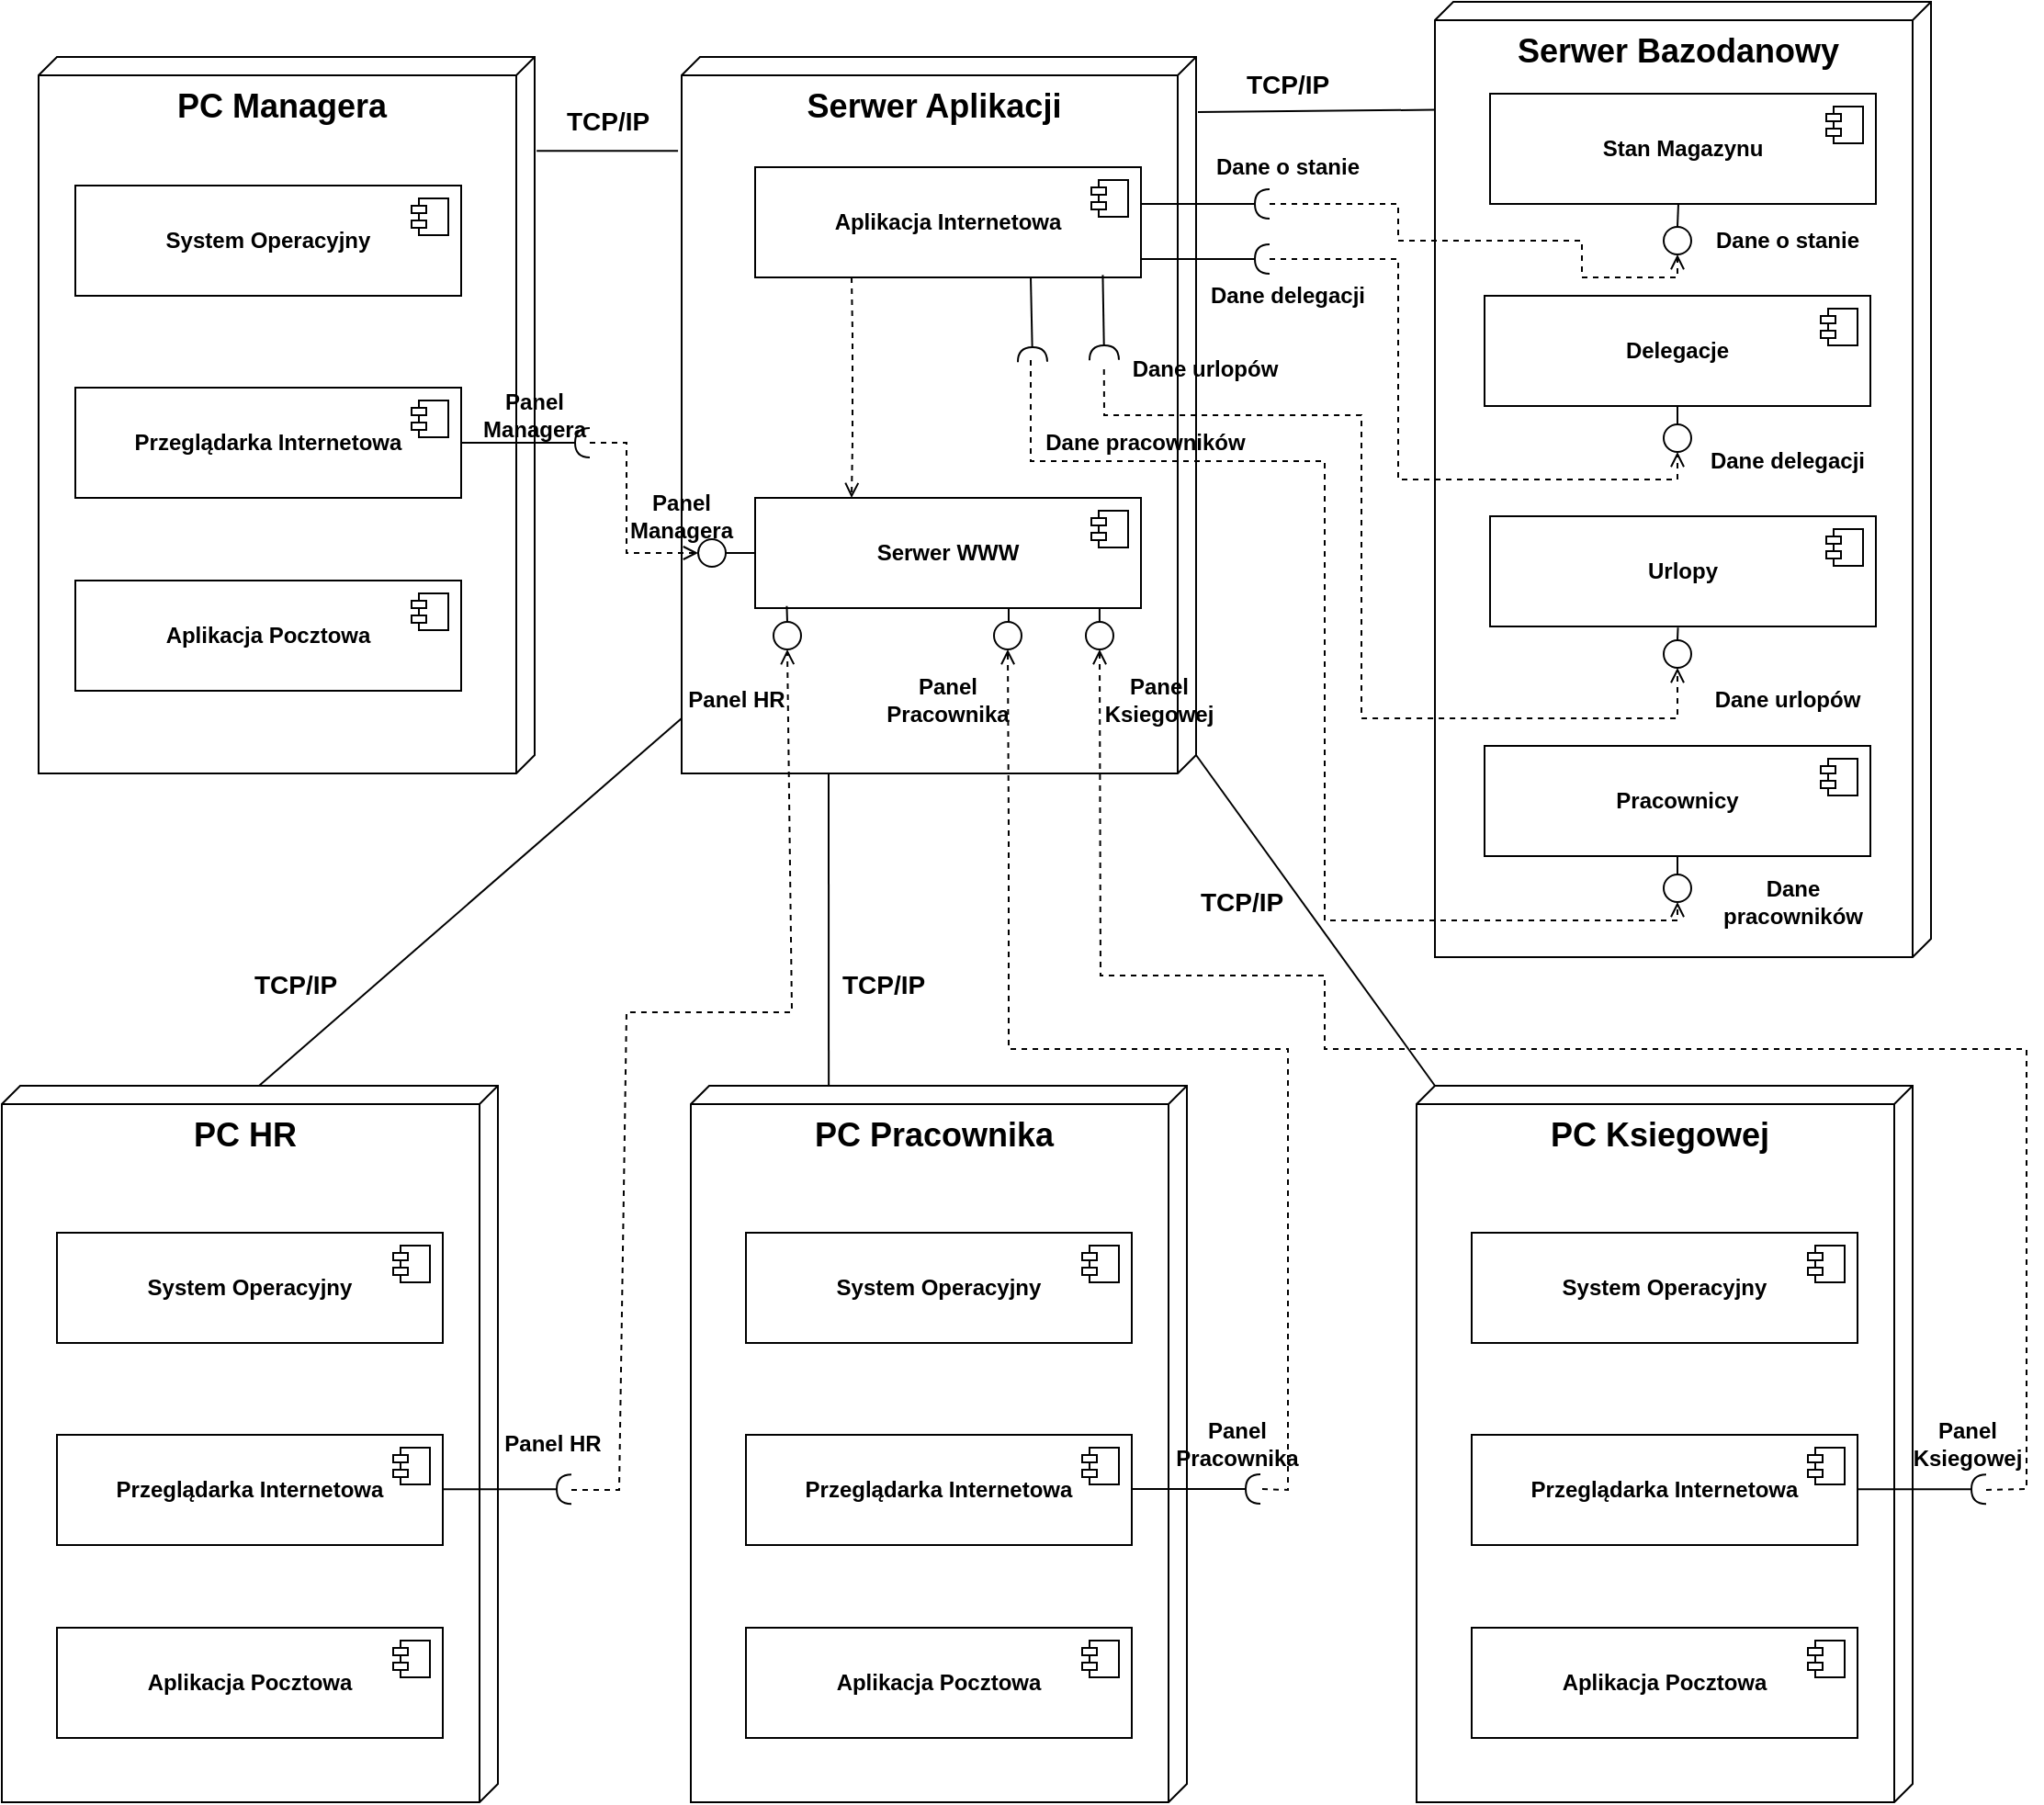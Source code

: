<mxfile version="26.0.9">
  <diagram name="Strona-1" id="D1u2Sla7NjywKHB4qVHn">
    <mxGraphModel dx="1553" dy="1388" grid="1" gridSize="10" guides="1" tooltips="1" connect="1" arrows="1" fold="1" page="1" pageScale="1" pageWidth="827" pageHeight="1169" math="0" shadow="0">
      <root>
        <mxCell id="0" />
        <mxCell id="1" parent="0" />
        <mxCell id="a4q8SvrHsj_MrM6q6aC_-1" value="&lt;b&gt;&lt;font style=&quot;font-size: 18px;&quot;&gt;PC Managera&lt;/font&gt;&lt;/b&gt;" style="verticalAlign=top;align=center;shape=cube;size=10;direction=south;fontStyle=0;html=1;boundedLbl=1;spacingLeft=5;whiteSpace=wrap;" vertex="1" parent="1">
          <mxGeometry x="40" y="300" width="270" height="390" as="geometry" />
        </mxCell>
        <mxCell id="a4q8SvrHsj_MrM6q6aC_-5" value="&lt;b&gt;System Operacyjny&lt;/b&gt;" style="html=1;dropTarget=0;whiteSpace=wrap;" vertex="1" parent="1">
          <mxGeometry x="60" y="370" width="210" height="60" as="geometry" />
        </mxCell>
        <mxCell id="a4q8SvrHsj_MrM6q6aC_-6" value="" style="shape=module;jettyWidth=8;jettyHeight=4;" vertex="1" parent="a4q8SvrHsj_MrM6q6aC_-5">
          <mxGeometry x="1" width="20" height="20" relative="1" as="geometry">
            <mxPoint x="-27" y="7" as="offset" />
          </mxGeometry>
        </mxCell>
        <mxCell id="a4q8SvrHsj_MrM6q6aC_-7" value="&lt;b&gt;Aplikacja Pocztowa&lt;/b&gt;" style="html=1;dropTarget=0;whiteSpace=wrap;" vertex="1" parent="1">
          <mxGeometry x="60" y="585" width="210" height="60" as="geometry" />
        </mxCell>
        <mxCell id="a4q8SvrHsj_MrM6q6aC_-8" value="" style="shape=module;jettyWidth=8;jettyHeight=4;" vertex="1" parent="a4q8SvrHsj_MrM6q6aC_-7">
          <mxGeometry x="1" width="20" height="20" relative="1" as="geometry">
            <mxPoint x="-27" y="7" as="offset" />
          </mxGeometry>
        </mxCell>
        <mxCell id="a4q8SvrHsj_MrM6q6aC_-9" value="&lt;b&gt;Przeglądarka Internetowa&lt;/b&gt;" style="html=1;dropTarget=0;whiteSpace=wrap;" vertex="1" parent="1">
          <mxGeometry x="60" y="480" width="210" height="60" as="geometry" />
        </mxCell>
        <mxCell id="a4q8SvrHsj_MrM6q6aC_-10" value="" style="shape=module;jettyWidth=8;jettyHeight=4;" vertex="1" parent="a4q8SvrHsj_MrM6q6aC_-9">
          <mxGeometry x="1" width="20" height="20" relative="1" as="geometry">
            <mxPoint x="-27" y="7" as="offset" />
          </mxGeometry>
        </mxCell>
        <mxCell id="a4q8SvrHsj_MrM6q6aC_-11" value="&lt;b&gt;&lt;font style=&quot;font-size: 18px;&quot;&gt;Serwer Aplikacji&lt;/font&gt;&lt;/b&gt;" style="verticalAlign=top;align=center;shape=cube;size=10;direction=south;fontStyle=0;html=1;boundedLbl=1;spacingLeft=5;whiteSpace=wrap;" vertex="1" parent="1">
          <mxGeometry x="390" y="300" width="280" height="390" as="geometry" />
        </mxCell>
        <mxCell id="a4q8SvrHsj_MrM6q6aC_-12" value="" style="endArrow=none;html=1;rounded=0;exitX=0.131;exitY=-0.004;exitDx=0;exitDy=0;exitPerimeter=0;entryX=0.131;entryY=1.007;entryDx=0;entryDy=0;entryPerimeter=0;" edge="1" parent="1" source="a4q8SvrHsj_MrM6q6aC_-1" target="a4q8SvrHsj_MrM6q6aC_-11">
          <mxGeometry width="50" height="50" relative="1" as="geometry">
            <mxPoint x="364" y="400" as="sourcePoint" />
            <mxPoint x="414" y="350" as="targetPoint" />
          </mxGeometry>
        </mxCell>
        <mxCell id="a4q8SvrHsj_MrM6q6aC_-13" value="&lt;b&gt;&lt;font style=&quot;font-size: 14px;&quot;&gt;TCP/IP&lt;/font&gt;&lt;/b&gt;" style="text;html=1;align=center;verticalAlign=middle;whiteSpace=wrap;rounded=0;" vertex="1" parent="1">
          <mxGeometry x="320" y="320" width="60" height="30" as="geometry" />
        </mxCell>
        <mxCell id="a4q8SvrHsj_MrM6q6aC_-14" value="&lt;b&gt;Aplikacja Internetowa&lt;/b&gt;" style="html=1;dropTarget=0;whiteSpace=wrap;" vertex="1" parent="1">
          <mxGeometry x="430" y="360" width="210" height="60" as="geometry" />
        </mxCell>
        <mxCell id="a4q8SvrHsj_MrM6q6aC_-15" value="" style="shape=module;jettyWidth=8;jettyHeight=4;" vertex="1" parent="a4q8SvrHsj_MrM6q6aC_-14">
          <mxGeometry x="1" width="20" height="20" relative="1" as="geometry">
            <mxPoint x="-27" y="7" as="offset" />
          </mxGeometry>
        </mxCell>
        <mxCell id="a4q8SvrHsj_MrM6q6aC_-16" value="&lt;b&gt;Serwer WWW&lt;/b&gt;" style="html=1;dropTarget=0;whiteSpace=wrap;" vertex="1" parent="1">
          <mxGeometry x="430" y="540" width="210" height="60" as="geometry" />
        </mxCell>
        <mxCell id="a4q8SvrHsj_MrM6q6aC_-17" value="" style="shape=module;jettyWidth=8;jettyHeight=4;" vertex="1" parent="a4q8SvrHsj_MrM6q6aC_-16">
          <mxGeometry x="1" width="20" height="20" relative="1" as="geometry">
            <mxPoint x="-27" y="7" as="offset" />
          </mxGeometry>
        </mxCell>
        <mxCell id="a4q8SvrHsj_MrM6q6aC_-18" value="&lt;b&gt;&lt;font style=&quot;font-size: 18px;&quot;&gt;Serwer Bazodanowy&lt;/font&gt;&lt;/b&gt;" style="verticalAlign=top;align=center;shape=cube;size=10;direction=south;fontStyle=0;html=1;boundedLbl=1;spacingLeft=5;whiteSpace=wrap;movable=0;resizable=0;rotatable=0;deletable=0;editable=0;locked=1;connectable=0;" vertex="1" parent="1">
          <mxGeometry x="800" y="270" width="270" height="520" as="geometry" />
        </mxCell>
        <mxCell id="a4q8SvrHsj_MrM6q6aC_-19" value="&lt;b&gt;Stan Magazynu&lt;/b&gt;" style="html=1;dropTarget=0;whiteSpace=wrap;" vertex="1" parent="1">
          <mxGeometry x="830" y="320" width="210" height="60" as="geometry" />
        </mxCell>
        <mxCell id="a4q8SvrHsj_MrM6q6aC_-20" value="" style="shape=module;jettyWidth=8;jettyHeight=4;" vertex="1" parent="a4q8SvrHsj_MrM6q6aC_-19">
          <mxGeometry x="1" width="20" height="20" relative="1" as="geometry">
            <mxPoint x="-27" y="7" as="offset" />
          </mxGeometry>
        </mxCell>
        <mxCell id="a4q8SvrHsj_MrM6q6aC_-21" value="&lt;b&gt;Delegacje&lt;/b&gt;" style="html=1;dropTarget=0;whiteSpace=wrap;" vertex="1" parent="1">
          <mxGeometry x="827" y="430" width="210" height="60" as="geometry" />
        </mxCell>
        <mxCell id="a4q8SvrHsj_MrM6q6aC_-22" value="" style="shape=module;jettyWidth=8;jettyHeight=4;" vertex="1" parent="a4q8SvrHsj_MrM6q6aC_-21">
          <mxGeometry x="1" width="20" height="20" relative="1" as="geometry">
            <mxPoint x="-27" y="7" as="offset" />
          </mxGeometry>
        </mxCell>
        <mxCell id="a4q8SvrHsj_MrM6q6aC_-23" value="&lt;b&gt;Urlopy&lt;/b&gt;" style="html=1;dropTarget=0;whiteSpace=wrap;" vertex="1" parent="1">
          <mxGeometry x="830" y="550" width="210" height="60" as="geometry" />
        </mxCell>
        <mxCell id="a4q8SvrHsj_MrM6q6aC_-24" value="" style="shape=module;jettyWidth=8;jettyHeight=4;" vertex="1" parent="a4q8SvrHsj_MrM6q6aC_-23">
          <mxGeometry x="1" width="20" height="20" relative="1" as="geometry">
            <mxPoint x="-27" y="7" as="offset" />
          </mxGeometry>
        </mxCell>
        <mxCell id="a4q8SvrHsj_MrM6q6aC_-25" value="&lt;b&gt;Pracownicy&lt;/b&gt;" style="html=1;dropTarget=0;whiteSpace=wrap;" vertex="1" parent="1">
          <mxGeometry x="827" y="675" width="210" height="60" as="geometry" />
        </mxCell>
        <mxCell id="a4q8SvrHsj_MrM6q6aC_-26" value="" style="shape=module;jettyWidth=8;jettyHeight=4;" vertex="1" parent="a4q8SvrHsj_MrM6q6aC_-25">
          <mxGeometry x="1" width="20" height="20" relative="1" as="geometry">
            <mxPoint x="-27" y="7" as="offset" />
          </mxGeometry>
        </mxCell>
        <mxCell id="a4q8SvrHsj_MrM6q6aC_-27" value="" style="rounded=0;orthogonalLoop=1;jettySize=auto;html=1;endArrow=halfCircle;endFill=0;endSize=6;strokeWidth=1;sketch=0;fontSize=12;curved=1;exitX=1;exitY=0.5;exitDx=0;exitDy=0;" edge="1" parent="1" source="a4q8SvrHsj_MrM6q6aC_-9">
          <mxGeometry relative="1" as="geometry">
            <mxPoint x="310" y="439.67" as="sourcePoint" />
            <mxPoint x="340" y="510" as="targetPoint" />
          </mxGeometry>
        </mxCell>
        <mxCell id="a4q8SvrHsj_MrM6q6aC_-28" value="" style="ellipse;whiteSpace=wrap;html=1;align=center;aspect=fixed;fillColor=none;strokeColor=none;resizable=0;perimeter=centerPerimeter;rotatable=0;allowArrows=0;points=[];outlineConnect=1;" vertex="1" parent="1">
          <mxGeometry x="290" y="430" width="10" height="10" as="geometry" />
        </mxCell>
        <mxCell id="a4q8SvrHsj_MrM6q6aC_-32" value="" style="html=1;verticalAlign=bottom;labelBackgroundColor=none;endArrow=open;endFill=0;dashed=1;rounded=0;" edge="1" parent="1" target="a4q8SvrHsj_MrM6q6aC_-33">
          <mxGeometry width="160" relative="1" as="geometry">
            <mxPoint x="340" y="510" as="sourcePoint" />
            <mxPoint x="410" y="570" as="targetPoint" />
            <Array as="points">
              <mxPoint x="360" y="510" />
              <mxPoint x="360" y="570" />
            </Array>
          </mxGeometry>
        </mxCell>
        <mxCell id="a4q8SvrHsj_MrM6q6aC_-33" value="" style="ellipse;" vertex="1" parent="1">
          <mxGeometry x="399" y="562.5" width="15" height="15" as="geometry" />
        </mxCell>
        <mxCell id="a4q8SvrHsj_MrM6q6aC_-34" value="" style="endArrow=none;html=1;rounded=0;exitX=1;exitY=0.5;exitDx=0;exitDy=0;entryX=0;entryY=0.5;entryDx=0;entryDy=0;" edge="1" parent="1" source="a4q8SvrHsj_MrM6q6aC_-33" target="a4q8SvrHsj_MrM6q6aC_-16">
          <mxGeometry width="50" height="50" relative="1" as="geometry">
            <mxPoint x="400" y="520" as="sourcePoint" />
            <mxPoint x="450" y="470" as="targetPoint" />
          </mxGeometry>
        </mxCell>
        <mxCell id="a4q8SvrHsj_MrM6q6aC_-36" value="&lt;b&gt;Panel Managera&lt;/b&gt;" style="text;html=1;align=center;verticalAlign=middle;whiteSpace=wrap;rounded=0;" vertex="1" parent="1">
          <mxGeometry x="270" y="485" width="80" height="20" as="geometry" />
        </mxCell>
        <mxCell id="a4q8SvrHsj_MrM6q6aC_-37" value="" style="html=1;verticalAlign=bottom;labelBackgroundColor=none;endArrow=open;endFill=0;dashed=1;rounded=0;exitX=0.25;exitY=1;exitDx=0;exitDy=0;entryX=0.25;entryY=0;entryDx=0;entryDy=0;" edge="1" parent="1" source="a4q8SvrHsj_MrM6q6aC_-14" target="a4q8SvrHsj_MrM6q6aC_-16">
          <mxGeometry width="160" relative="1" as="geometry">
            <mxPoint x="450" y="450" as="sourcePoint" />
            <mxPoint x="509" y="510" as="targetPoint" />
            <Array as="points">
              <mxPoint x="483" y="450" />
              <mxPoint x="483" y="510" />
            </Array>
          </mxGeometry>
        </mxCell>
        <mxCell id="a4q8SvrHsj_MrM6q6aC_-38" value="" style="endArrow=none;html=1;rounded=0;entryX=0.113;entryY=0.999;entryDx=0;entryDy=0;entryPerimeter=0;" edge="1" parent="1" target="a4q8SvrHsj_MrM6q6aC_-18">
          <mxGeometry width="50" height="50" relative="1" as="geometry">
            <mxPoint x="671" y="330" as="sourcePoint" />
            <mxPoint x="800" y="350" as="targetPoint" />
          </mxGeometry>
        </mxCell>
        <mxCell id="a4q8SvrHsj_MrM6q6aC_-39" value="&lt;b&gt;&lt;font style=&quot;font-size: 14px;&quot;&gt;TCP/IP&lt;/font&gt;&lt;/b&gt;" style="text;html=1;align=center;verticalAlign=middle;whiteSpace=wrap;rounded=0;" vertex="1" parent="1">
          <mxGeometry x="690" y="300" width="60" height="30" as="geometry" />
        </mxCell>
        <mxCell id="a4q8SvrHsj_MrM6q6aC_-41" value="" style="rounded=0;orthogonalLoop=1;jettySize=auto;html=1;endArrow=halfCircle;endFill=0;endSize=6;strokeWidth=1;sketch=0;fontSize=12;curved=1;exitX=1;exitY=0.5;exitDx=0;exitDy=0;" edge="1" parent="1">
          <mxGeometry relative="1" as="geometry">
            <mxPoint x="640" y="380.0" as="sourcePoint" />
            <mxPoint x="710" y="380.0" as="targetPoint" />
          </mxGeometry>
        </mxCell>
        <mxCell id="a4q8SvrHsj_MrM6q6aC_-42" value="" style="rounded=0;orthogonalLoop=1;jettySize=auto;html=1;endArrow=halfCircle;endFill=0;endSize=6;strokeWidth=1;sketch=0;fontSize=12;curved=1;exitX=1;exitY=0.5;exitDx=0;exitDy=0;" edge="1" parent="1">
          <mxGeometry relative="1" as="geometry">
            <mxPoint x="640" y="410.0" as="sourcePoint" />
            <mxPoint x="710" y="410.0" as="targetPoint" />
          </mxGeometry>
        </mxCell>
        <mxCell id="a4q8SvrHsj_MrM6q6aC_-43" value="" style="rounded=0;orthogonalLoop=1;jettySize=auto;html=1;endArrow=halfCircle;endFill=0;endSize=6;strokeWidth=1;sketch=0;fontSize=12;curved=1;exitX=0.901;exitY=0.978;exitDx=0;exitDy=0;exitPerimeter=0;" edge="1" parent="1" source="a4q8SvrHsj_MrM6q6aC_-14">
          <mxGeometry relative="1" as="geometry">
            <mxPoint x="550" y="465.0" as="sourcePoint" />
            <mxPoint x="620" y="465.0" as="targetPoint" />
          </mxGeometry>
        </mxCell>
        <mxCell id="a4q8SvrHsj_MrM6q6aC_-44" value="" style="rounded=0;orthogonalLoop=1;jettySize=auto;html=1;endArrow=halfCircle;endFill=0;endSize=6;strokeWidth=1;sketch=0;fontSize=12;curved=1;exitX=0.901;exitY=0.978;exitDx=0;exitDy=0;exitPerimeter=0;" edge="1" parent="1">
          <mxGeometry relative="1" as="geometry">
            <mxPoint x="580" y="420" as="sourcePoint" />
            <mxPoint x="581" y="466.0" as="targetPoint" />
          </mxGeometry>
        </mxCell>
        <mxCell id="a4q8SvrHsj_MrM6q6aC_-47" value="&lt;b&gt;&lt;font style=&quot;font-size: 18px;&quot;&gt;PC HR&lt;/font&gt;&lt;/b&gt;" style="verticalAlign=top;align=center;shape=cube;size=10;direction=south;fontStyle=0;html=1;boundedLbl=1;spacingLeft=5;whiteSpace=wrap;" vertex="1" parent="1">
          <mxGeometry x="20" y="860" width="270" height="390" as="geometry" />
        </mxCell>
        <mxCell id="a4q8SvrHsj_MrM6q6aC_-48" value="&lt;b&gt;&lt;font style=&quot;font-size: 18px;&quot;&gt;PC Ksiegowej&lt;/font&gt;&lt;/b&gt;" style="verticalAlign=top;align=center;shape=cube;size=10;direction=south;fontStyle=0;html=1;boundedLbl=1;spacingLeft=5;whiteSpace=wrap;" vertex="1" parent="1">
          <mxGeometry x="790" y="860" width="270" height="390" as="geometry" />
        </mxCell>
        <mxCell id="a4q8SvrHsj_MrM6q6aC_-49" value="&lt;b&gt;&lt;font style=&quot;font-size: 18px;&quot;&gt;PC Pracownika&lt;/font&gt;&lt;/b&gt;" style="verticalAlign=top;align=center;shape=cube;size=10;direction=south;fontStyle=0;html=1;boundedLbl=1;spacingLeft=5;whiteSpace=wrap;" vertex="1" parent="1">
          <mxGeometry x="395" y="860" width="270" height="390" as="geometry" />
        </mxCell>
        <mxCell id="a4q8SvrHsj_MrM6q6aC_-51" value="&lt;b&gt;System Operacyjny&lt;/b&gt;" style="html=1;dropTarget=0;whiteSpace=wrap;" vertex="1" parent="1">
          <mxGeometry x="50" y="940" width="210" height="60" as="geometry" />
        </mxCell>
        <mxCell id="a4q8SvrHsj_MrM6q6aC_-52" value="" style="shape=module;jettyWidth=8;jettyHeight=4;" vertex="1" parent="a4q8SvrHsj_MrM6q6aC_-51">
          <mxGeometry x="1" width="20" height="20" relative="1" as="geometry">
            <mxPoint x="-27" y="7" as="offset" />
          </mxGeometry>
        </mxCell>
        <mxCell id="a4q8SvrHsj_MrM6q6aC_-53" value="&lt;b&gt;Aplikacja Pocztowa&lt;/b&gt;" style="html=1;dropTarget=0;whiteSpace=wrap;" vertex="1" parent="1">
          <mxGeometry x="50" y="1155" width="210" height="60" as="geometry" />
        </mxCell>
        <mxCell id="a4q8SvrHsj_MrM6q6aC_-54" value="" style="shape=module;jettyWidth=8;jettyHeight=4;" vertex="1" parent="a4q8SvrHsj_MrM6q6aC_-53">
          <mxGeometry x="1" width="20" height="20" relative="1" as="geometry">
            <mxPoint x="-27" y="7" as="offset" />
          </mxGeometry>
        </mxCell>
        <mxCell id="a4q8SvrHsj_MrM6q6aC_-55" value="&lt;b&gt;Przeglądarka Internetowa&lt;/b&gt;" style="html=1;dropTarget=0;whiteSpace=wrap;" vertex="1" parent="1">
          <mxGeometry x="50" y="1050" width="210" height="60" as="geometry" />
        </mxCell>
        <mxCell id="a4q8SvrHsj_MrM6q6aC_-56" value="" style="shape=module;jettyWidth=8;jettyHeight=4;" vertex="1" parent="a4q8SvrHsj_MrM6q6aC_-55">
          <mxGeometry x="1" width="20" height="20" relative="1" as="geometry">
            <mxPoint x="-27" y="7" as="offset" />
          </mxGeometry>
        </mxCell>
        <mxCell id="a4q8SvrHsj_MrM6q6aC_-57" value="&lt;b&gt;System Operacyjny&lt;/b&gt;" style="html=1;dropTarget=0;whiteSpace=wrap;" vertex="1" parent="1">
          <mxGeometry x="425" y="940" width="210" height="60" as="geometry" />
        </mxCell>
        <mxCell id="a4q8SvrHsj_MrM6q6aC_-58" value="" style="shape=module;jettyWidth=8;jettyHeight=4;" vertex="1" parent="a4q8SvrHsj_MrM6q6aC_-57">
          <mxGeometry x="1" width="20" height="20" relative="1" as="geometry">
            <mxPoint x="-27" y="7" as="offset" />
          </mxGeometry>
        </mxCell>
        <mxCell id="a4q8SvrHsj_MrM6q6aC_-59" value="&lt;b&gt;Aplikacja Pocztowa&lt;/b&gt;" style="html=1;dropTarget=0;whiteSpace=wrap;" vertex="1" parent="1">
          <mxGeometry x="425" y="1155" width="210" height="60" as="geometry" />
        </mxCell>
        <mxCell id="a4q8SvrHsj_MrM6q6aC_-60" value="" style="shape=module;jettyWidth=8;jettyHeight=4;" vertex="1" parent="a4q8SvrHsj_MrM6q6aC_-59">
          <mxGeometry x="1" width="20" height="20" relative="1" as="geometry">
            <mxPoint x="-27" y="7" as="offset" />
          </mxGeometry>
        </mxCell>
        <mxCell id="a4q8SvrHsj_MrM6q6aC_-61" value="&lt;b&gt;Przeglądarka Internetowa&lt;/b&gt;" style="html=1;dropTarget=0;whiteSpace=wrap;" vertex="1" parent="1">
          <mxGeometry x="425" y="1050" width="210" height="60" as="geometry" />
        </mxCell>
        <mxCell id="a4q8SvrHsj_MrM6q6aC_-62" value="" style="shape=module;jettyWidth=8;jettyHeight=4;" vertex="1" parent="a4q8SvrHsj_MrM6q6aC_-61">
          <mxGeometry x="1" width="20" height="20" relative="1" as="geometry">
            <mxPoint x="-27" y="7" as="offset" />
          </mxGeometry>
        </mxCell>
        <mxCell id="a4q8SvrHsj_MrM6q6aC_-63" value="&lt;b&gt;System Operacyjny&lt;/b&gt;" style="html=1;dropTarget=0;whiteSpace=wrap;" vertex="1" parent="1">
          <mxGeometry x="820" y="940" width="210" height="60" as="geometry" />
        </mxCell>
        <mxCell id="a4q8SvrHsj_MrM6q6aC_-64" value="" style="shape=module;jettyWidth=8;jettyHeight=4;" vertex="1" parent="a4q8SvrHsj_MrM6q6aC_-63">
          <mxGeometry x="1" width="20" height="20" relative="1" as="geometry">
            <mxPoint x="-27" y="7" as="offset" />
          </mxGeometry>
        </mxCell>
        <mxCell id="a4q8SvrHsj_MrM6q6aC_-65" value="&lt;b&gt;Aplikacja Pocztowa&lt;/b&gt;" style="html=1;dropTarget=0;whiteSpace=wrap;" vertex="1" parent="1">
          <mxGeometry x="820" y="1155" width="210" height="60" as="geometry" />
        </mxCell>
        <mxCell id="a4q8SvrHsj_MrM6q6aC_-66" value="" style="shape=module;jettyWidth=8;jettyHeight=4;" vertex="1" parent="a4q8SvrHsj_MrM6q6aC_-65">
          <mxGeometry x="1" width="20" height="20" relative="1" as="geometry">
            <mxPoint x="-27" y="7" as="offset" />
          </mxGeometry>
        </mxCell>
        <mxCell id="a4q8SvrHsj_MrM6q6aC_-67" value="&lt;b&gt;Przeglądarka Internetowa&lt;/b&gt;" style="html=1;dropTarget=0;whiteSpace=wrap;" vertex="1" parent="1">
          <mxGeometry x="820" y="1050" width="210" height="60" as="geometry" />
        </mxCell>
        <mxCell id="a4q8SvrHsj_MrM6q6aC_-68" value="" style="shape=module;jettyWidth=8;jettyHeight=4;" vertex="1" parent="a4q8SvrHsj_MrM6q6aC_-67">
          <mxGeometry x="1" width="20" height="20" relative="1" as="geometry">
            <mxPoint x="-27" y="7" as="offset" />
          </mxGeometry>
        </mxCell>
        <mxCell id="a4q8SvrHsj_MrM6q6aC_-69" value="" style="endArrow=none;html=1;rounded=0;exitX=0;exitY=0;exitDx=0;exitDy=130;exitPerimeter=0;entryX=0.923;entryY=1;entryDx=0;entryDy=0;entryPerimeter=0;" edge="1" parent="1" source="a4q8SvrHsj_MrM6q6aC_-47" target="a4q8SvrHsj_MrM6q6aC_-11">
          <mxGeometry width="50" height="50" relative="1" as="geometry">
            <mxPoint x="171" y="831" as="sourcePoint" />
            <mxPoint x="300" y="831" as="targetPoint" />
          </mxGeometry>
        </mxCell>
        <mxCell id="a4q8SvrHsj_MrM6q6aC_-70" value="&lt;b&gt;&lt;font style=&quot;font-size: 14px;&quot;&gt;TCP/IP&lt;/font&gt;&lt;/b&gt;" style="text;html=1;align=center;verticalAlign=middle;whiteSpace=wrap;rounded=0;" vertex="1" parent="1">
          <mxGeometry x="150" y="790" width="60" height="30" as="geometry" />
        </mxCell>
        <mxCell id="a4q8SvrHsj_MrM6q6aC_-71" value="" style="endArrow=none;html=1;rounded=0;exitX=0;exitY=0.722;exitDx=0;exitDy=0;exitPerimeter=0;" edge="1" parent="1" source="a4q8SvrHsj_MrM6q6aC_-49">
          <mxGeometry width="50" height="50" relative="1" as="geometry">
            <mxPoint x="425" y="880" as="sourcePoint" />
            <mxPoint x="470" y="690" as="targetPoint" />
          </mxGeometry>
        </mxCell>
        <mxCell id="a4q8SvrHsj_MrM6q6aC_-72" value="" style="endArrow=none;html=1;rounded=0;exitX=0;exitY=0;exitDx=0;exitDy=260;exitPerimeter=0;entryX=0;entryY=0;entryDx=380;entryDy=0;entryPerimeter=0;" edge="1" parent="1" source="a4q8SvrHsj_MrM6q6aC_-48" target="a4q8SvrHsj_MrM6q6aC_-11">
          <mxGeometry width="50" height="50" relative="1" as="geometry">
            <mxPoint x="740" y="904" as="sourcePoint" />
            <mxPoint x="740" y="730" as="targetPoint" />
          </mxGeometry>
        </mxCell>
        <mxCell id="a4q8SvrHsj_MrM6q6aC_-73" value="&lt;b&gt;&lt;font style=&quot;font-size: 14px;&quot;&gt;TCP/IP&lt;/font&gt;&lt;/b&gt;" style="text;html=1;align=center;verticalAlign=middle;whiteSpace=wrap;rounded=0;" vertex="1" parent="1">
          <mxGeometry x="470" y="790" width="60" height="30" as="geometry" />
        </mxCell>
        <mxCell id="a4q8SvrHsj_MrM6q6aC_-74" value="&lt;b&gt;&lt;font style=&quot;font-size: 14px;&quot;&gt;TCP/IP&lt;/font&gt;&lt;/b&gt;" style="text;html=1;align=center;verticalAlign=middle;whiteSpace=wrap;rounded=0;" vertex="1" parent="1">
          <mxGeometry x="665" y="745" width="60" height="30" as="geometry" />
        </mxCell>
        <mxCell id="a4q8SvrHsj_MrM6q6aC_-76" value="" style="rounded=0;orthogonalLoop=1;jettySize=auto;html=1;endArrow=halfCircle;endFill=0;endSize=6;strokeWidth=1;sketch=0;fontSize=12;curved=1;exitX=1;exitY=0.5;exitDx=0;exitDy=0;" edge="1" parent="1">
          <mxGeometry relative="1" as="geometry">
            <mxPoint x="260" y="1079.57" as="sourcePoint" />
            <mxPoint x="330" y="1079.57" as="targetPoint" />
          </mxGeometry>
        </mxCell>
        <mxCell id="a4q8SvrHsj_MrM6q6aC_-77" value="" style="html=1;verticalAlign=bottom;labelBackgroundColor=none;endArrow=open;endFill=0;dashed=1;rounded=0;entryX=0.5;entryY=1;entryDx=0;entryDy=0;" edge="1" parent="1" target="a4q8SvrHsj_MrM6q6aC_-78">
          <mxGeometry width="160" relative="1" as="geometry">
            <mxPoint x="330" y="1080" as="sourcePoint" />
            <mxPoint x="450" y="630" as="targetPoint" />
            <Array as="points">
              <mxPoint x="356" y="1080" />
              <mxPoint x="360" y="820" />
              <mxPoint x="450" y="820" />
            </Array>
          </mxGeometry>
        </mxCell>
        <mxCell id="a4q8SvrHsj_MrM6q6aC_-78" value="" style="ellipse;" vertex="1" parent="1">
          <mxGeometry x="440" y="607.5" width="15" height="15" as="geometry" />
        </mxCell>
        <mxCell id="a4q8SvrHsj_MrM6q6aC_-80" value="" style="endArrow=none;html=1;rounded=0;exitX=0.5;exitY=0;exitDx=0;exitDy=0;entryX=0.082;entryY=0.982;entryDx=0;entryDy=0;entryPerimeter=0;" edge="1" parent="1" source="a4q8SvrHsj_MrM6q6aC_-78" target="a4q8SvrHsj_MrM6q6aC_-16">
          <mxGeometry width="50" height="50" relative="1" as="geometry">
            <mxPoint x="424" y="580" as="sourcePoint" />
            <mxPoint x="450" y="600" as="targetPoint" />
          </mxGeometry>
        </mxCell>
        <mxCell id="a4q8SvrHsj_MrM6q6aC_-81" value="&lt;b&gt;Panel HR&lt;/b&gt;" style="text;html=1;align=center;verticalAlign=middle;whiteSpace=wrap;rounded=0;" vertex="1" parent="1">
          <mxGeometry x="380" y="640" width="80" height="20" as="geometry" />
        </mxCell>
        <mxCell id="a4q8SvrHsj_MrM6q6aC_-82" value="&lt;b&gt;Panel HR&lt;/b&gt;" style="text;html=1;align=center;verticalAlign=middle;whiteSpace=wrap;rounded=0;" vertex="1" parent="1">
          <mxGeometry x="280" y="1045" width="80" height="20" as="geometry" />
        </mxCell>
        <mxCell id="a4q8SvrHsj_MrM6q6aC_-83" value="" style="rounded=0;orthogonalLoop=1;jettySize=auto;html=1;endArrow=halfCircle;endFill=0;endSize=6;strokeWidth=1;sketch=0;fontSize=12;curved=1;exitX=1;exitY=0.5;exitDx=0;exitDy=0;" edge="1" parent="1">
          <mxGeometry relative="1" as="geometry">
            <mxPoint x="635" y="1079.5" as="sourcePoint" />
            <mxPoint x="705" y="1079.5" as="targetPoint" />
          </mxGeometry>
        </mxCell>
        <mxCell id="a4q8SvrHsj_MrM6q6aC_-84" value="" style="html=1;verticalAlign=bottom;labelBackgroundColor=none;endArrow=open;endFill=0;dashed=1;rounded=0;entryX=0.5;entryY=1;entryDx=0;entryDy=0;" edge="1" parent="1" target="a4q8SvrHsj_MrM6q6aC_-86">
          <mxGeometry width="160" relative="1" as="geometry">
            <mxPoint x="706" y="1079.5" as="sourcePoint" />
            <mxPoint x="818" y="622.5" as="targetPoint" />
            <Array as="points">
              <mxPoint x="720" y="1080" />
              <mxPoint x="720" y="950" />
              <mxPoint x="720" y="840" />
              <mxPoint x="640" y="840" />
              <mxPoint x="568" y="840" />
              <mxPoint x="568" y="720" />
            </Array>
          </mxGeometry>
        </mxCell>
        <mxCell id="a4q8SvrHsj_MrM6q6aC_-86" value="" style="ellipse;" vertex="1" parent="1">
          <mxGeometry x="560" y="607.5" width="15" height="15" as="geometry" />
        </mxCell>
        <mxCell id="a4q8SvrHsj_MrM6q6aC_-87" value="" style="endArrow=none;html=1;rounded=0;exitX=0.5;exitY=0;exitDx=0;exitDy=0;" edge="1" parent="1">
          <mxGeometry width="50" height="50" relative="1" as="geometry">
            <mxPoint x="568" y="607.5" as="sourcePoint" />
            <mxPoint x="568" y="600" as="targetPoint" />
          </mxGeometry>
        </mxCell>
        <mxCell id="a4q8SvrHsj_MrM6q6aC_-89" value="" style="rounded=0;orthogonalLoop=1;jettySize=auto;html=1;endArrow=halfCircle;endFill=0;endSize=6;strokeWidth=1;sketch=0;fontSize=12;curved=1;exitX=1;exitY=0.5;exitDx=0;exitDy=0;" edge="1" parent="1">
          <mxGeometry relative="1" as="geometry">
            <mxPoint x="1030" y="1079.58" as="sourcePoint" />
            <mxPoint x="1100" y="1079.58" as="targetPoint" />
          </mxGeometry>
        </mxCell>
        <mxCell id="a4q8SvrHsj_MrM6q6aC_-91" value="" style="html=1;verticalAlign=bottom;labelBackgroundColor=none;endArrow=open;endFill=0;dashed=1;rounded=0;entryX=0.5;entryY=1;entryDx=0;entryDy=0;" edge="1" parent="1" target="a4q8SvrHsj_MrM6q6aC_-90">
          <mxGeometry width="160" relative="1" as="geometry">
            <mxPoint x="1100" y="1080" as="sourcePoint" />
            <mxPoint x="618" y="602" as="targetPoint" />
            <Array as="points">
              <mxPoint x="1122" y="1079.5" />
              <mxPoint x="1122" y="949.5" />
              <mxPoint x="1122" y="840" />
              <mxPoint x="972" y="840" />
              <mxPoint x="830" y="840" />
              <mxPoint x="740" y="840" />
              <mxPoint x="740" y="820" />
              <mxPoint x="740" y="800" />
              <mxPoint x="618" y="800" />
            </Array>
          </mxGeometry>
        </mxCell>
        <mxCell id="a4q8SvrHsj_MrM6q6aC_-90" value="" style="ellipse;" vertex="1" parent="1">
          <mxGeometry x="610" y="607.5" width="15" height="15" as="geometry" />
        </mxCell>
        <mxCell id="a4q8SvrHsj_MrM6q6aC_-92" value="" style="endArrow=none;html=1;rounded=0;exitX=0.5;exitY=0;exitDx=0;exitDy=0;" edge="1" parent="1">
          <mxGeometry width="50" height="50" relative="1" as="geometry">
            <mxPoint x="617.47" y="607.5" as="sourcePoint" />
            <mxPoint x="617.47" y="600" as="targetPoint" />
          </mxGeometry>
        </mxCell>
        <mxCell id="a4q8SvrHsj_MrM6q6aC_-93" value="&lt;b&gt;Panel Pracownika&lt;/b&gt;" style="text;html=1;align=center;verticalAlign=middle;whiteSpace=wrap;rounded=0;" vertex="1" parent="1">
          <mxGeometry x="495" y="640" width="80" height="20" as="geometry" />
        </mxCell>
        <mxCell id="a4q8SvrHsj_MrM6q6aC_-96" value="&lt;b&gt;Panel Ksiegowej&lt;/b&gt;" style="text;html=1;align=center;verticalAlign=middle;whiteSpace=wrap;rounded=0;" vertex="1" parent="1">
          <mxGeometry x="610" y="640" width="80" height="20" as="geometry" />
        </mxCell>
        <mxCell id="a4q8SvrHsj_MrM6q6aC_-97" value="&lt;b&gt;Panel Ksiegowej&lt;/b&gt;" style="text;html=1;align=center;verticalAlign=middle;whiteSpace=wrap;rounded=0;" vertex="1" parent="1">
          <mxGeometry x="1050" y="1045" width="80" height="20" as="geometry" />
        </mxCell>
        <mxCell id="a4q8SvrHsj_MrM6q6aC_-98" value="&lt;b&gt;Panel Pracownika&lt;/b&gt;" style="text;html=1;align=center;verticalAlign=middle;whiteSpace=wrap;rounded=0;" vertex="1" parent="1">
          <mxGeometry x="665" y="1045" width="55" height="20" as="geometry" />
        </mxCell>
        <mxCell id="a4q8SvrHsj_MrM6q6aC_-99" value="&lt;b&gt;Panel Managera&lt;/b&gt;" style="text;html=1;align=center;verticalAlign=middle;whiteSpace=wrap;rounded=0;" vertex="1" parent="1">
          <mxGeometry x="350" y="540" width="80" height="20" as="geometry" />
        </mxCell>
        <mxCell id="a4q8SvrHsj_MrM6q6aC_-101" value="" style="html=1;verticalAlign=bottom;labelBackgroundColor=none;endArrow=open;endFill=0;dashed=1;rounded=0;exitX=0.436;exitY=0.179;exitDx=0;exitDy=0;exitPerimeter=0;entryX=0.5;entryY=1;entryDx=0;entryDy=0;" edge="1" parent="1" source="a4q8SvrHsj_MrM6q6aC_-11" target="a4q8SvrHsj_MrM6q6aC_-109">
          <mxGeometry width="160" relative="1" as="geometry">
            <mxPoint x="620" y="470" as="sourcePoint" />
            <mxPoint x="920" y="660" as="targetPoint" />
            <Array as="points">
              <mxPoint x="620" y="495" />
              <mxPoint x="760" y="495" />
              <mxPoint x="760" y="660" />
              <mxPoint x="932" y="660" />
            </Array>
          </mxGeometry>
        </mxCell>
        <mxCell id="a4q8SvrHsj_MrM6q6aC_-102" value="" style="html=1;verticalAlign=bottom;labelBackgroundColor=none;endArrow=open;endFill=0;dashed=1;rounded=0;exitX=0.436;exitY=0.179;exitDx=0;exitDy=0;exitPerimeter=0;entryX=0.5;entryY=1;entryDx=0;entryDy=0;" edge="1" parent="1" target="a4q8SvrHsj_MrM6q6aC_-114">
          <mxGeometry width="160" relative="1" as="geometry">
            <mxPoint x="580" y="465" as="sourcePoint" />
            <mxPoint x="930" y="760" as="targetPoint" />
            <Array as="points">
              <mxPoint x="580" y="520" />
              <mxPoint x="740" y="520" />
              <mxPoint x="740" y="770" />
              <mxPoint x="932" y="770" />
            </Array>
          </mxGeometry>
        </mxCell>
        <mxCell id="a4q8SvrHsj_MrM6q6aC_-103" value="" style="html=1;verticalAlign=bottom;labelBackgroundColor=none;endArrow=open;endFill=0;dashed=1;rounded=0;entryX=0.5;entryY=1;entryDx=0;entryDy=0;" edge="1" parent="1" target="a4q8SvrHsj_MrM6q6aC_-117">
          <mxGeometry width="160" relative="1" as="geometry">
            <mxPoint x="710" y="410" as="sourcePoint" />
            <mxPoint x="920" y="530" as="targetPoint" />
            <Array as="points">
              <mxPoint x="780" y="410" />
              <mxPoint x="780" y="530" />
              <mxPoint x="932" y="530" />
            </Array>
          </mxGeometry>
        </mxCell>
        <mxCell id="a4q8SvrHsj_MrM6q6aC_-104" value="" style="html=1;verticalAlign=bottom;labelBackgroundColor=none;endArrow=open;endFill=0;dashed=1;rounded=0;entryX=0.5;entryY=1;entryDx=0;entryDy=0;" edge="1" parent="1" target="a4q8SvrHsj_MrM6q6aC_-119">
          <mxGeometry width="160" relative="1" as="geometry">
            <mxPoint x="710" y="380" as="sourcePoint" />
            <mxPoint x="920" y="400" as="targetPoint" />
            <Array as="points">
              <mxPoint x="780" y="380" />
              <mxPoint x="780" y="400" />
              <mxPoint x="880" y="400" />
              <mxPoint x="880" y="420" />
              <mxPoint x="932" y="420" />
            </Array>
          </mxGeometry>
        </mxCell>
        <mxCell id="a4q8SvrHsj_MrM6q6aC_-109" value="" style="ellipse;" vertex="1" parent="1">
          <mxGeometry x="924.5" y="617.5" width="15" height="15" as="geometry" />
        </mxCell>
        <mxCell id="a4q8SvrHsj_MrM6q6aC_-110" value="" style="endArrow=none;html=1;rounded=0;entryX=0.488;entryY=1.007;entryDx=0;entryDy=0;exitX=0.5;exitY=0;exitDx=0;exitDy=0;entryPerimeter=0;" edge="1" parent="1" source="a4q8SvrHsj_MrM6q6aC_-119" target="a4q8SvrHsj_MrM6q6aC_-19">
          <mxGeometry width="50" height="50" relative="1" as="geometry">
            <mxPoint x="782" y="667.5" as="sourcePoint" />
            <mxPoint x="780" y="577.5" as="targetPoint" />
          </mxGeometry>
        </mxCell>
        <mxCell id="a4q8SvrHsj_MrM6q6aC_-113" value="" style="endArrow=none;html=1;rounded=0;exitX=0.5;exitY=0;exitDx=0;exitDy=0;entryX=0.487;entryY=1.01;entryDx=0;entryDy=0;entryPerimeter=0;" edge="1" parent="1" source="a4q8SvrHsj_MrM6q6aC_-109" target="a4q8SvrHsj_MrM6q6aC_-23">
          <mxGeometry width="50" height="50" relative="1" as="geometry">
            <mxPoint x="792" y="677.5" as="sourcePoint" />
            <mxPoint x="790" y="587.5" as="targetPoint" />
          </mxGeometry>
        </mxCell>
        <mxCell id="a4q8SvrHsj_MrM6q6aC_-114" value="" style="ellipse;" vertex="1" parent="1">
          <mxGeometry x="924.5" y="745" width="15" height="15" as="geometry" />
        </mxCell>
        <mxCell id="a4q8SvrHsj_MrM6q6aC_-116" value="" style="endArrow=none;html=1;rounded=0;exitX=0.5;exitY=0;exitDx=0;exitDy=0;entryX=0.5;entryY=1;entryDx=0;entryDy=0;" edge="1" parent="1" source="a4q8SvrHsj_MrM6q6aC_-114" target="a4q8SvrHsj_MrM6q6aC_-25">
          <mxGeometry width="50" height="50" relative="1" as="geometry">
            <mxPoint x="792" y="677.5" as="sourcePoint" />
            <mxPoint x="790" y="587.5" as="targetPoint" />
          </mxGeometry>
        </mxCell>
        <mxCell id="a4q8SvrHsj_MrM6q6aC_-117" value="" style="ellipse;" vertex="1" parent="1">
          <mxGeometry x="924.5" y="500" width="15" height="15" as="geometry" />
        </mxCell>
        <mxCell id="a4q8SvrHsj_MrM6q6aC_-118" value="" style="endArrow=none;html=1;rounded=0;entryX=0.5;entryY=1;entryDx=0;entryDy=0;exitX=0.5;exitY=0;exitDx=0;exitDy=0;" edge="1" parent="1" source="a4q8SvrHsj_MrM6q6aC_-117" target="a4q8SvrHsj_MrM6q6aC_-21">
          <mxGeometry width="50" height="50" relative="1" as="geometry">
            <mxPoint x="792" y="677.5" as="sourcePoint" />
            <mxPoint x="790" y="587.5" as="targetPoint" />
          </mxGeometry>
        </mxCell>
        <mxCell id="a4q8SvrHsj_MrM6q6aC_-119" value="" style="ellipse;" vertex="1" parent="1">
          <mxGeometry x="924.5" y="392.5" width="15" height="15" as="geometry" />
        </mxCell>
        <mxCell id="a4q8SvrHsj_MrM6q6aC_-122" value="&lt;b&gt;Dane o stanie&lt;/b&gt;" style="text;html=1;align=center;verticalAlign=middle;whiteSpace=wrap;rounded=0;" vertex="1" parent="1">
          <mxGeometry x="675" y="350" width="90" height="20" as="geometry" />
        </mxCell>
        <mxCell id="a4q8SvrHsj_MrM6q6aC_-123" value="&lt;b&gt;Dane o stanie&lt;/b&gt;" style="text;html=1;align=center;verticalAlign=middle;whiteSpace=wrap;rounded=0;" vertex="1" parent="1">
          <mxGeometry x="947" y="390" width="90" height="20" as="geometry" />
        </mxCell>
        <mxCell id="a4q8SvrHsj_MrM6q6aC_-124" value="&lt;b&gt;Dane delegacji&lt;/b&gt;&lt;span style=&quot;color: rgba(0, 0, 0, 0); font-family: monospace; font-size: 0px; text-align: start; text-wrap: nowrap;&quot;&gt;%3CmxGraphModel%3E%3Croot%3E%3CmxCell%20id%3D%220%22%2F%3E%3CmxCell%20id%3D%221%22%20parent%3D%220%22%2F%3E%3CmxCell%20id%3D%222%22%20value%3D%22%26lt%3Bb%26gt%3BDane%20o%20stanie%26lt%3B%2Fb%26gt%3B%22%20style%3D%22text%3Bhtml%3D1%3Balign%3Dcenter%3BverticalAlign%3Dmiddle%3BwhiteSpace%3Dwrap%3Brounded%3D0%3B%22%20vertex%3D%221%22%20parent%3D%221%22%3E%3CmxGeometry%20x%3D%22675%22%20y%3D%22350%22%20width%3D%2290%22%20height%3D%2220%22%20as%3D%22geometry%22%2F%3E%3C%2FmxCell%3E%3C%2Froot%3E%3C%2FmxGraphModel%3E&lt;/span&gt;" style="text;html=1;align=center;verticalAlign=middle;whiteSpace=wrap;rounded=0;" vertex="1" parent="1">
          <mxGeometry x="675" y="420" width="90" height="20" as="geometry" />
        </mxCell>
        <mxCell id="a4q8SvrHsj_MrM6q6aC_-125" value="&lt;b&gt;Dane delegacji&lt;/b&gt;&lt;span style=&quot;color: rgba(0, 0, 0, 0); font-family: monospace; font-size: 0px; text-align: start; text-wrap: nowrap;&quot;&gt;%3CmxGraphModel%3E%3Croot%3E%3CmxCell%20id%3D%220%22%2F%3E%3CmxCell%20id%3D%221%22%20parent%3D%220%22%2F%3E%3CmxCell%20id%3D%222%22%20value%3D%22%26lt%3Bb%26gt%3BDane%20o%20stanie%26lt%3B%2Fb%26gt%3B%22%20style%3D%22text%3Bhtml%3D1%3Balign%3Dcenter%3BverticalAlign%3Dmiddle%3BwhiteSpace%3Dwrap%3Brounded%3D0%3B%22%20vertex%3D%221%22%20parent%3D%221%22%3E%3CmxGeometry%20x%3D%22675%22%20y%3D%22350%22%20width%3D%2290%22%20height%3D%2220%22%20as%3D%22geometry%22%2F%3E%3C%2FmxCell%3E%3C%2Froot%3E%3C%2FmxGraphModel%3E&lt;/span&gt;" style="text;html=1;align=center;verticalAlign=middle;whiteSpace=wrap;rounded=0;" vertex="1" parent="1">
          <mxGeometry x="947" y="510" width="90" height="20" as="geometry" />
        </mxCell>
        <mxCell id="a4q8SvrHsj_MrM6q6aC_-126" value="&lt;b&gt;Dane urlopów&lt;/b&gt;&lt;span style=&quot;color: rgba(0, 0, 0, 0); font-family: monospace; font-size: 0px; text-align: start; text-wrap: nowrap;&quot;&gt;%3CmxGraphModel%3E%3Croot%3E%3CmxCell%20id%3D%220%22%2F%3E%3CmxCell%20id%3D%221%22%20parent%3D%220%22%2F%3E%3CmxCell%20id%3D%222%22%20value%3D%22%26lt%3Bb%26gt%3BDane%20o%20stanie%26lt%3B%2Fb%26gt%3B%22%20style%3D%22text%3Bhtml%3D1%3Balign%3Dcenter%3BverticalAlign%3Dmiddle%3BwhiteSpace%3Dwrap%3Brounded%3D0%3B%22%20vertex%3D%221%22%20parent%3D%221%22%3E%3CmxGeometry%20x%3D%22675%22%20y%3D%22350%22%20width%3D%2290%22%20height%3D%2220%22%20as%3D%22geometry%22%2F%3E%3C%2FmxCell%3E%3C%2Froot%3E%3C%2FmxGraphModel%3E&lt;/span&gt;" style="text;html=1;align=center;verticalAlign=middle;whiteSpace=wrap;rounded=0;" vertex="1" parent="1">
          <mxGeometry x="947" y="640" width="90" height="20" as="geometry" />
        </mxCell>
        <mxCell id="a4q8SvrHsj_MrM6q6aC_-127" value="&lt;b&gt;Dane pracowników&lt;/b&gt;&lt;span style=&quot;color: rgba(0, 0, 0, 0); font-family: monospace; font-size: 0px; text-align: start; text-wrap: nowrap;&quot;&gt;%3CmxGraphModel%3E%3Croot%3E%3CmxCell%20id%3D%220%22%2F%3E%3CmxCell%20id%3D%221%22%20parent%3D%220%22%2F%3E%3CmxCell%20id%3D%222%22%20value%3D%22%26lt%3Bb%26gt%3BDane%20o%20stanie%26lt%3B%2Fb%26gt%3B%22%20style%3D%22text%3Bhtml%3D1%3Balign%3Dcenter%3BverticalAlign%3Dmiddle%3BwhiteSpace%3Dwrap%3Brounded%3D0%3B%22%20vertex%3D%221%22%20parent%3D%221%22%3E%3CmxGeometry%20x%3D%22675%22%20y%3D%22350%22%20width%3D%2290%22%20height%3D%2220%22%20as%3D%22geometry%22%2F%3E%3C%2FmxCell%3E%3C%2Froot%3E%3C%2FmxGraphModel%3E&lt;/span&gt;" style="text;html=1;align=center;verticalAlign=middle;whiteSpace=wrap;rounded=0;" vertex="1" parent="1">
          <mxGeometry x="950" y="750" width="90" height="20" as="geometry" />
        </mxCell>
        <mxCell id="a4q8SvrHsj_MrM6q6aC_-128" value="&lt;b&gt;Dane urlopów&lt;/b&gt;&lt;span style=&quot;color: rgba(0, 0, 0, 0); font-family: monospace; font-size: 0px; text-align: start; text-wrap: nowrap;&quot;&gt;%3CmxGraphModel%3E%3Croot%3E%3CmxCell%20id%3D%220%22%2F%3E%3CmxCell%20id%3D%221%22%20parent%3D%220%22%2F%3E%3CmxCell%20id%3D%222%22%20value%3D%22%26lt%3Bb%26gt%3BDane%20o%20stanie%26lt%3B%2Fb%26gt%3B%22%20style%3D%22text%3Bhtml%3D1%3Balign%3Dcenter%3BverticalAlign%3Dmiddle%3BwhiteSpace%3Dwrap%3Brounded%3D0%3B%22%20vertex%3D%221%22%20parent%3D%221%22%3E%3CmxGeometry%20x%3D%22675%22%20y%3D%22350%22%20width%3D%2290%22%20height%3D%2220%22%20as%3D%22geometry%22%2F%3E%3C%2FmxCell%3E%3C%2Froot%3E%3C%2FmxGraphModel%3E&lt;/span&gt;" style="text;html=1;align=center;verticalAlign=middle;whiteSpace=wrap;rounded=0;" vertex="1" parent="1">
          <mxGeometry x="630" y="460" width="90" height="20" as="geometry" />
        </mxCell>
        <mxCell id="a4q8SvrHsj_MrM6q6aC_-129" value="&lt;b&gt;Dane pracowników&lt;/b&gt;&lt;span style=&quot;color: rgba(0, 0, 0, 0); font-family: monospace; font-size: 0px; text-align: start; text-wrap: nowrap;&quot;&gt;%3CmxGraphModel%3E%3Croot%3E%3CmxCell%20id%3D%220%22%2F%3E%3CmxCell%20id%3D%221%22%20parent%3D%220%22%2F%3E%3CmxCell%20id%3D%222%22%20value%3D%22%26lt%3Bb%26gt%3BDane%20o%20stanie%26lt%3B%2Fb%26gt%3B%22%20style%3D%22text%3Bhtml%3D1%3Balign%3Dcenter%3BverticalAlign%3Dmiddle%3BwhiteSpace%3Dwrap%3Brounded%3D0%3B%22%20vertex%3D%221%22%20parent%3D%221%22%3E%3CmxGeometry%20x%3D%22675%22%20y%3D%22350%22%20width%3D%2290%22%20height%3D%2220%22%20as%3D%22geometry%22%2F%3E%3C%2FmxCell%3E%3C%2Froot%3E%3C%2FmxGraphModel%3E&lt;/span&gt;" style="text;html=1;align=center;verticalAlign=middle;whiteSpace=wrap;rounded=0;" vertex="1" parent="1">
          <mxGeometry x="585" y="500" width="115" height="20" as="geometry" />
        </mxCell>
      </root>
    </mxGraphModel>
  </diagram>
</mxfile>
